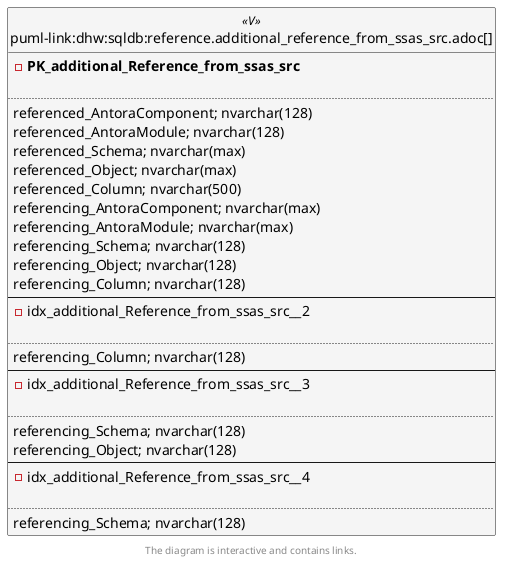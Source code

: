 @startuml
left to right direction
'top to bottom direction
hide circle
'avoide "." issues:
set namespaceSeparator none


skinparam class {
  BackgroundColor White
  BackgroundColor<<FN>> Yellow
  BackgroundColor<<FS>> Yellow
  BackgroundColor<<FT>> LightGray
  BackgroundColor<<IF>> Yellow
  BackgroundColor<<IS>> Yellow
  BackgroundColor<<P>> Aqua
  BackgroundColor<<PC>> Aqua
  BackgroundColor<<SN>> Yellow
  BackgroundColor<<SO>> SlateBlue
  BackgroundColor<<TF>> LightGray
  BackgroundColor<<TR>> Tomato
  BackgroundColor<<U>> White
  BackgroundColor<<V>> WhiteSmoke
  BackgroundColor<<X>> Aqua
  BackgroundColor<<external>> AliceBlue
}


entity "puml-link:dhw:sqldb:reference.additional_reference_from_ssas_src.adoc[]" as reference.additional_Reference_from_ssas_src << V >> {
- **PK_additional_Reference_from_ssas_src**

..
referenced_AntoraComponent; nvarchar(128)
referenced_AntoraModule; nvarchar(128)
referenced_Schema; nvarchar(max)
referenced_Object; nvarchar(max)
referenced_Column; nvarchar(500)
referencing_AntoraComponent; nvarchar(max)
referencing_AntoraModule; nvarchar(max)
referencing_Schema; nvarchar(128)
referencing_Object; nvarchar(128)
referencing_Column; nvarchar(128)
--
- idx_additional_Reference_from_ssas_src__2

..
referencing_Column; nvarchar(128)
--
- idx_additional_Reference_from_ssas_src__3

..
referencing_Schema; nvarchar(128)
referencing_Object; nvarchar(128)
--
- idx_additional_Reference_from_ssas_src__4

..
referencing_Schema; nvarchar(128)
}

footer The diagram is interactive and contains links.
@enduml

